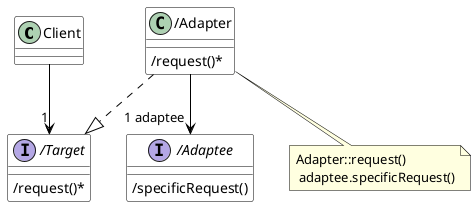 @startuml class-adapter


skinparam class {
    BackgroundColor white
    ArrowColor black
    BorderColor black
}

skinparam note {
    BackgroundColor lightyellow
    ArrowColor black
    BorderColor black
}

class Client{
}

interface /Target {
    /request()*
}

class /Adapter {
    /request()*
}

interface /Adaptee {
    /specificRequest()
}
Client --> "1" "/Target"


"/Adapter" ..|> "/Target"

"/Adapter" --> "1 adaptee" "/Adaptee"

note bottom of "/Adapter": Adapter::request()\n adaptee.specificRequest()

@enduml